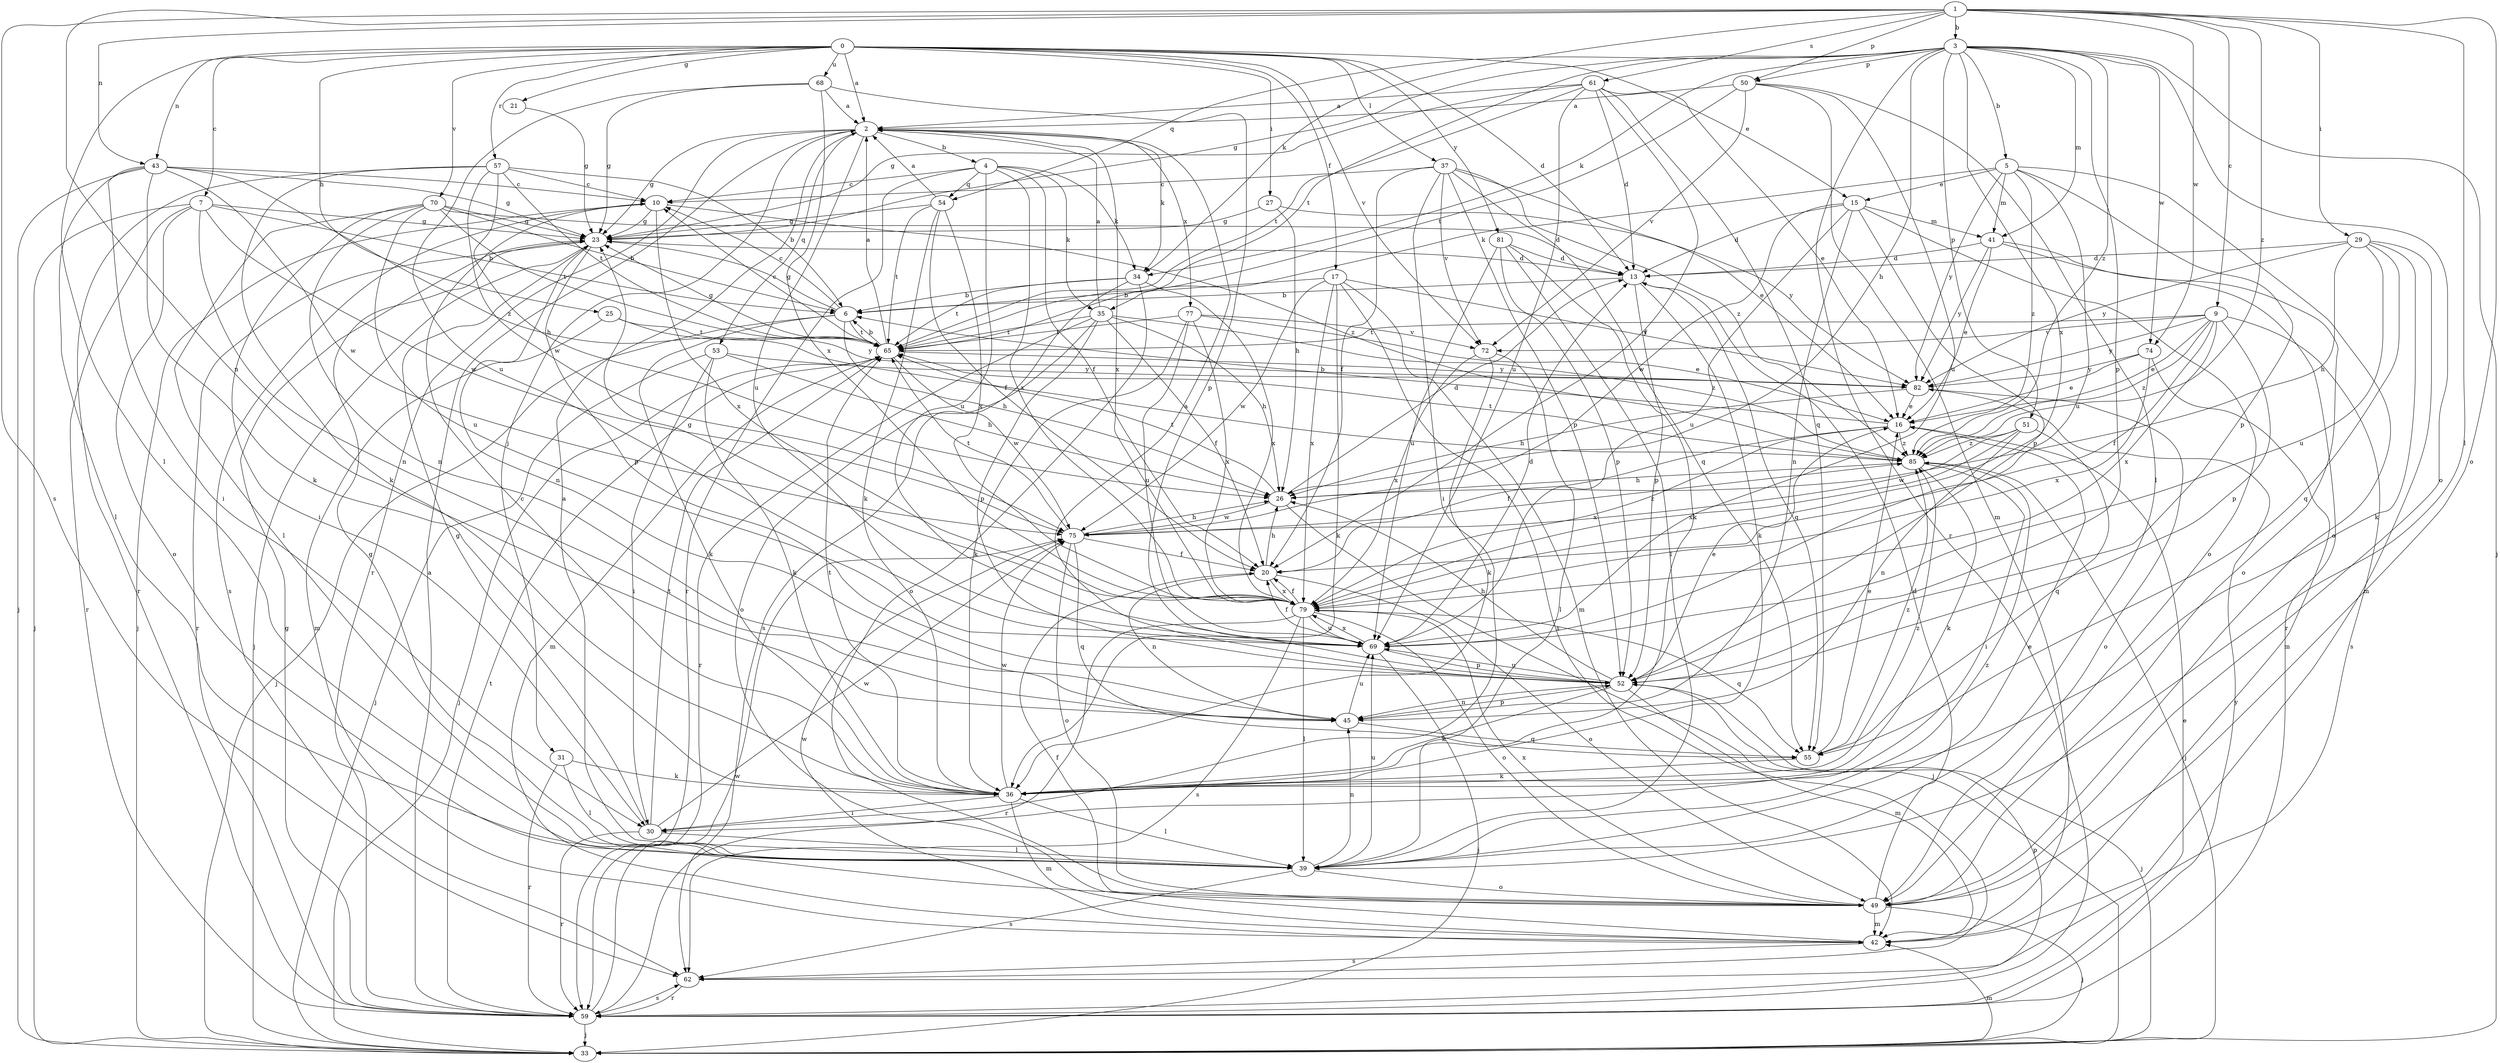 strict digraph  {
0;
1;
2;
3;
4;
5;
6;
7;
9;
10;
13;
15;
16;
17;
20;
21;
23;
25;
26;
27;
29;
30;
31;
33;
34;
35;
36;
37;
39;
41;
42;
43;
45;
49;
50;
51;
52;
53;
54;
55;
57;
59;
61;
62;
65;
68;
69;
70;
72;
74;
75;
77;
79;
81;
82;
85;
0 -> 2  [label=a];
0 -> 7  [label=c];
0 -> 13  [label=d];
0 -> 15  [label=e];
0 -> 17  [label=f];
0 -> 21  [label=g];
0 -> 25  [label=h];
0 -> 27  [label=i];
0 -> 37  [label=l];
0 -> 39  [label=l];
0 -> 43  [label=n];
0 -> 57  [label=r];
0 -> 68  [label=u];
0 -> 70  [label=v];
0 -> 72  [label=v];
0 -> 81  [label=y];
1 -> 3  [label=b];
1 -> 9  [label=c];
1 -> 29  [label=i];
1 -> 34  [label=k];
1 -> 39  [label=l];
1 -> 43  [label=n];
1 -> 45  [label=n];
1 -> 49  [label=o];
1 -> 50  [label=p];
1 -> 61  [label=s];
1 -> 62  [label=s];
1 -> 74  [label=w];
1 -> 85  [label=z];
2 -> 4  [label=b];
2 -> 23  [label=g];
2 -> 31  [label=j];
2 -> 34  [label=k];
2 -> 53  [label=q];
2 -> 59  [label=r];
2 -> 69  [label=u];
2 -> 77  [label=x];
2 -> 79  [label=x];
3 -> 5  [label=b];
3 -> 23  [label=g];
3 -> 26  [label=h];
3 -> 33  [label=j];
3 -> 34  [label=k];
3 -> 41  [label=m];
3 -> 49  [label=o];
3 -> 50  [label=p];
3 -> 51  [label=p];
3 -> 52  [label=p];
3 -> 54  [label=q];
3 -> 59  [label=r];
3 -> 65  [label=t];
3 -> 74  [label=w];
3 -> 79  [label=x];
3 -> 85  [label=z];
4 -> 10  [label=c];
4 -> 20  [label=f];
4 -> 34  [label=k];
4 -> 35  [label=k];
4 -> 54  [label=q];
4 -> 59  [label=r];
4 -> 69  [label=u];
4 -> 79  [label=x];
5 -> 15  [label=e];
5 -> 35  [label=k];
5 -> 41  [label=m];
5 -> 49  [label=o];
5 -> 52  [label=p];
5 -> 69  [label=u];
5 -> 82  [label=y];
5 -> 85  [label=z];
6 -> 10  [label=c];
6 -> 23  [label=g];
6 -> 26  [label=h];
6 -> 33  [label=j];
6 -> 36  [label=k];
6 -> 65  [label=t];
7 -> 6  [label=b];
7 -> 23  [label=g];
7 -> 33  [label=j];
7 -> 45  [label=n];
7 -> 49  [label=o];
7 -> 59  [label=r];
7 -> 75  [label=w];
9 -> 16  [label=e];
9 -> 20  [label=f];
9 -> 52  [label=p];
9 -> 62  [label=s];
9 -> 65  [label=t];
9 -> 72  [label=v];
9 -> 79  [label=x];
9 -> 82  [label=y];
9 -> 85  [label=z];
10 -> 23  [label=g];
10 -> 33  [label=j];
10 -> 62  [label=s];
10 -> 79  [label=x];
10 -> 85  [label=z];
13 -> 6  [label=b];
13 -> 36  [label=k];
13 -> 52  [label=p];
13 -> 55  [label=q];
15 -> 13  [label=d];
15 -> 41  [label=m];
15 -> 45  [label=n];
15 -> 49  [label=o];
15 -> 52  [label=p];
15 -> 69  [label=u];
15 -> 75  [label=w];
16 -> 6  [label=b];
16 -> 20  [label=f];
16 -> 79  [label=x];
16 -> 85  [label=z];
17 -> 6  [label=b];
17 -> 36  [label=k];
17 -> 42  [label=m];
17 -> 62  [label=s];
17 -> 75  [label=w];
17 -> 79  [label=x];
17 -> 82  [label=y];
20 -> 26  [label=h];
20 -> 45  [label=n];
20 -> 49  [label=o];
20 -> 79  [label=x];
21 -> 23  [label=g];
23 -> 13  [label=d];
23 -> 33  [label=j];
23 -> 45  [label=n];
23 -> 52  [label=p];
23 -> 59  [label=r];
25 -> 42  [label=m];
25 -> 65  [label=t];
25 -> 82  [label=y];
26 -> 13  [label=d];
26 -> 33  [label=j];
26 -> 65  [label=t];
26 -> 75  [label=w];
27 -> 23  [label=g];
27 -> 26  [label=h];
27 -> 82  [label=y];
29 -> 13  [label=d];
29 -> 26  [label=h];
29 -> 36  [label=k];
29 -> 42  [label=m];
29 -> 55  [label=q];
29 -> 69  [label=u];
29 -> 82  [label=y];
30 -> 23  [label=g];
30 -> 39  [label=l];
30 -> 59  [label=r];
30 -> 65  [label=t];
30 -> 75  [label=w];
31 -> 36  [label=k];
31 -> 39  [label=l];
31 -> 59  [label=r];
33 -> 42  [label=m];
34 -> 6  [label=b];
34 -> 49  [label=o];
34 -> 62  [label=s];
34 -> 65  [label=t];
34 -> 79  [label=x];
35 -> 2  [label=a];
35 -> 20  [label=f];
35 -> 26  [label=h];
35 -> 49  [label=o];
35 -> 52  [label=p];
35 -> 59  [label=r];
35 -> 65  [label=t];
35 -> 85  [label=z];
36 -> 10  [label=c];
36 -> 30  [label=i];
36 -> 39  [label=l];
36 -> 42  [label=m];
36 -> 65  [label=t];
36 -> 75  [label=w];
36 -> 85  [label=z];
37 -> 10  [label=c];
37 -> 16  [label=e];
37 -> 20  [label=f];
37 -> 30  [label=i];
37 -> 52  [label=p];
37 -> 55  [label=q];
37 -> 72  [label=v];
37 -> 85  [label=z];
39 -> 2  [label=a];
39 -> 16  [label=e];
39 -> 23  [label=g];
39 -> 45  [label=n];
39 -> 49  [label=o];
39 -> 62  [label=s];
39 -> 69  [label=u];
39 -> 85  [label=z];
41 -> 13  [label=d];
41 -> 16  [label=e];
41 -> 49  [label=o];
41 -> 59  [label=r];
41 -> 82  [label=y];
42 -> 20  [label=f];
42 -> 62  [label=s];
42 -> 75  [label=w];
43 -> 10  [label=c];
43 -> 23  [label=g];
43 -> 30  [label=i];
43 -> 33  [label=j];
43 -> 36  [label=k];
43 -> 39  [label=l];
43 -> 75  [label=w];
43 -> 85  [label=z];
45 -> 52  [label=p];
45 -> 55  [label=q];
45 -> 69  [label=u];
49 -> 13  [label=d];
49 -> 33  [label=j];
49 -> 42  [label=m];
49 -> 79  [label=x];
50 -> 2  [label=a];
50 -> 39  [label=l];
50 -> 42  [label=m];
50 -> 65  [label=t];
50 -> 69  [label=u];
50 -> 72  [label=v];
51 -> 45  [label=n];
51 -> 55  [label=q];
51 -> 75  [label=w];
51 -> 79  [label=x];
51 -> 85  [label=z];
52 -> 2  [label=a];
52 -> 16  [label=e];
52 -> 26  [label=h];
52 -> 33  [label=j];
52 -> 36  [label=k];
52 -> 42  [label=m];
52 -> 45  [label=n];
52 -> 69  [label=u];
53 -> 26  [label=h];
53 -> 30  [label=i];
53 -> 33  [label=j];
53 -> 36  [label=k];
53 -> 82  [label=y];
54 -> 2  [label=a];
54 -> 20  [label=f];
54 -> 23  [label=g];
54 -> 36  [label=k];
54 -> 65  [label=t];
54 -> 79  [label=x];
55 -> 16  [label=e];
55 -> 36  [label=k];
55 -> 85  [label=z];
57 -> 6  [label=b];
57 -> 10  [label=c];
57 -> 26  [label=h];
57 -> 36  [label=k];
57 -> 59  [label=r];
57 -> 65  [label=t];
57 -> 75  [label=w];
59 -> 2  [label=a];
59 -> 16  [label=e];
59 -> 23  [label=g];
59 -> 33  [label=j];
59 -> 52  [label=p];
59 -> 62  [label=s];
59 -> 65  [label=t];
59 -> 75  [label=w];
59 -> 82  [label=y];
61 -> 2  [label=a];
61 -> 13  [label=d];
61 -> 16  [label=e];
61 -> 20  [label=f];
61 -> 23  [label=g];
61 -> 55  [label=q];
61 -> 65  [label=t];
61 -> 69  [label=u];
62 -> 59  [label=r];
65 -> 2  [label=a];
65 -> 6  [label=b];
65 -> 10  [label=c];
65 -> 23  [label=g];
65 -> 33  [label=j];
65 -> 42  [label=m];
65 -> 75  [label=w];
65 -> 82  [label=y];
68 -> 2  [label=a];
68 -> 23  [label=g];
68 -> 52  [label=p];
68 -> 69  [label=u];
68 -> 79  [label=x];
69 -> 13  [label=d];
69 -> 20  [label=f];
69 -> 33  [label=j];
69 -> 52  [label=p];
69 -> 79  [label=x];
70 -> 6  [label=b];
70 -> 13  [label=d];
70 -> 23  [label=g];
70 -> 30  [label=i];
70 -> 39  [label=l];
70 -> 45  [label=n];
70 -> 65  [label=t];
70 -> 69  [label=u];
72 -> 36  [label=k];
72 -> 39  [label=l];
72 -> 79  [label=x];
74 -> 16  [label=e];
74 -> 42  [label=m];
74 -> 79  [label=x];
74 -> 82  [label=y];
75 -> 20  [label=f];
75 -> 26  [label=h];
75 -> 49  [label=o];
75 -> 55  [label=q];
75 -> 65  [label=t];
75 -> 85  [label=z];
77 -> 16  [label=e];
77 -> 36  [label=k];
77 -> 65  [label=t];
77 -> 69  [label=u];
77 -> 72  [label=v];
77 -> 79  [label=x];
79 -> 20  [label=f];
79 -> 23  [label=g];
79 -> 39  [label=l];
79 -> 49  [label=o];
79 -> 55  [label=q];
79 -> 59  [label=r];
79 -> 62  [label=s];
79 -> 69  [label=u];
81 -> 13  [label=d];
81 -> 36  [label=k];
81 -> 39  [label=l];
81 -> 52  [label=p];
81 -> 69  [label=u];
82 -> 16  [label=e];
82 -> 26  [label=h];
82 -> 49  [label=o];
85 -> 26  [label=h];
85 -> 30  [label=i];
85 -> 33  [label=j];
85 -> 36  [label=k];
85 -> 65  [label=t];
}
